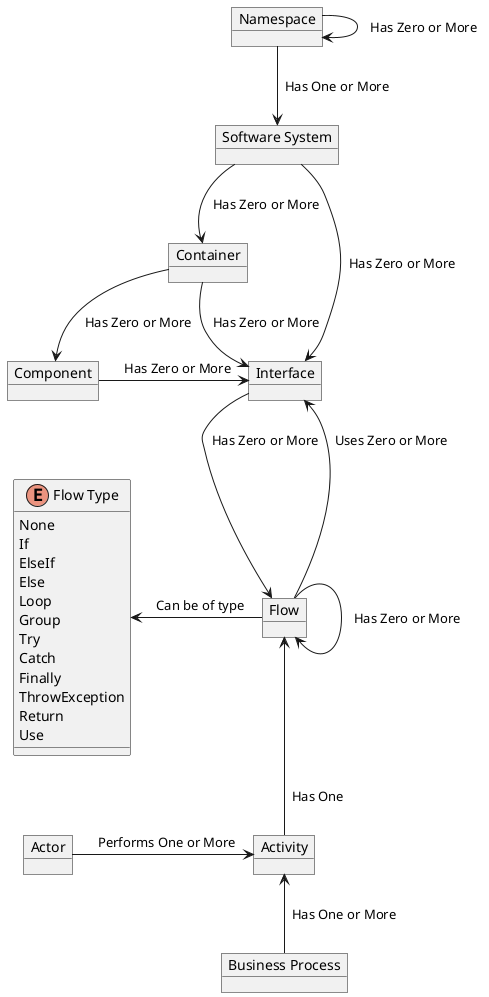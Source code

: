 @startuml
object "Namespace" as Namespace
object "Software System" as SoftwareSystem 
object "Container" as Container
object "Component" as Component
object "Interface" as Interface
object "Flow" as Flow
object "Business Process" as BusinessProcess
object "Activity" as Activity
object "Actor" as Actor

enum "Flow Type" as FlowType {
    None
If
ElseIf
Else
Loop
Group
Try
Catch
Finally
ThrowException
Return
Use
}


Namespace --> SoftwareSystem : "  Has One or More"
Namespace --> Namespace : "  Has Zero or More"
SoftwareSystem --> Container: "  Has Zero or More"
Container--> Component: "  Has Zero or More"
SoftwareSystem -right-> Interface: "  Has Zero or More"
Container -right-> Interface: "  Has Zero or More"
Component -right-> Interface: "  Has Zero or More"
Interface --> Flow: "  Has Zero or More"
Flow --> Flow: "  Has Zero or More"
BusinessProcess -up-> Activity : "  Has One or More"
Activity -up-> Flow: "  Has One"
Actor -right-> Activity : "  Performs One or More"
Flow -up-> Interface : "  Uses Zero or More"
Flow -left-> FlowType : "  Can be of type"
@enduml